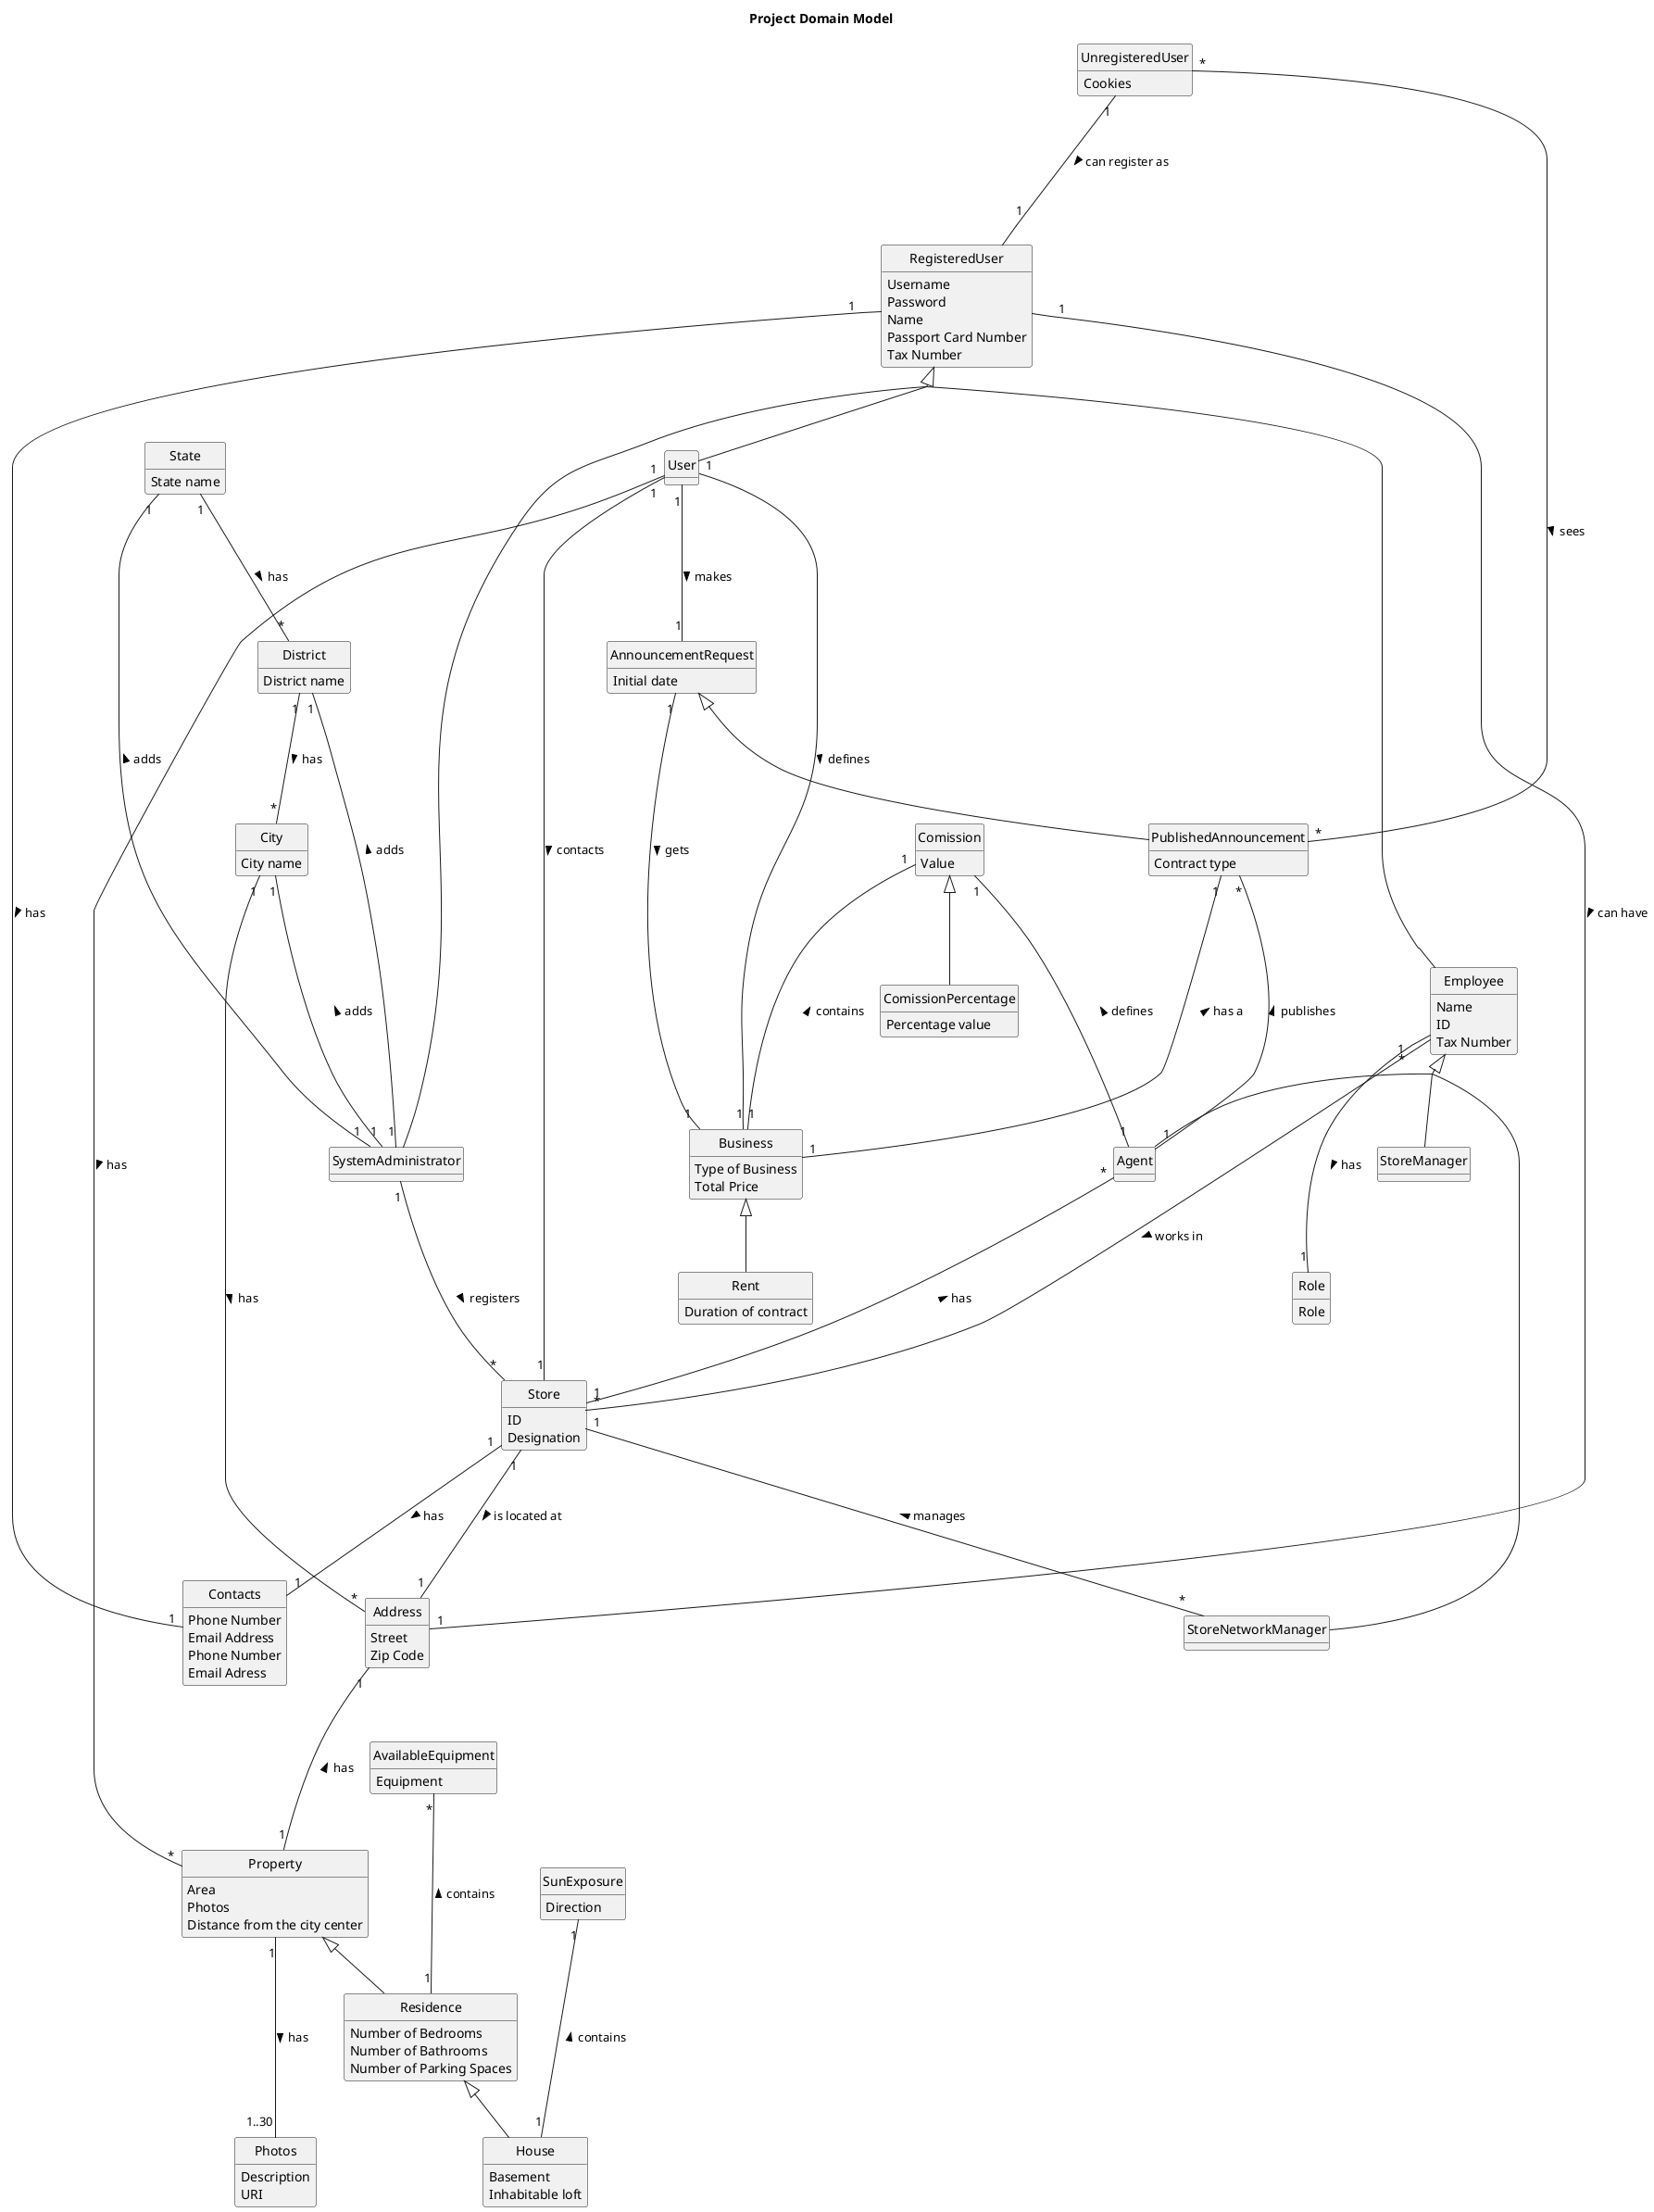 @startuml

skinparam groupInheritance 2
skinparam monochrome true
skinparam packageStyle rectangle
skinparam shadowing false
skinparam classAttributeIconSize 0

hide circle
hide methods

title Project Domain Model

class UnregisteredUser {
    Cookies
}

class Contacts {
    Phone Number
    Email Address
}

class State {
    State name
}

class RegisteredUser {
    Username
    Password
    Name
    Passport Card Number
    Tax Number
}

class District {
    District name
}

class City {
    City name
}

class Address {
    Street
    Zip Code
}

class Contacts {
    Phone Number
    Email Adress
}

class Store {
    ID
    Designation
}

class Employee {
    Name
    ID
    Tax Number
}

class Role {
    Role
}

class Photos {
    Description
    URI
}

class AvailableEquipment {
    Equipment
}

class ComissionPercentage {
    Percentage value
}

class Rent {
    Duration of contract
}

class AnnouncementRequest {
    Initial date
}

class PublishedAnnouncement {
    Contract type
}

class Business {
    Type of Business
    Total Price
}

class Residence {
    Number of Bedrooms
    Number of Bathrooms
    Number of Parking Spaces
}

class Property {
    Area
    Photos
    Distance from the city center
}

class House {
    Basement
    Inhabitable loft
}

class SunExposure {
    Direction
}

class Comission {
    Value
}

UnregisteredUser "1" --- "1" RegisteredUser : can register as >
UnregisteredUser "*" --- "*" PublishedAnnouncement: sees >
PublishedAnnouncement "*" --- "1" Agent: publishes <
PublishedAnnouncement "1" --- "1" Business: has a <
RegisteredUser "1" --- "1" Address : can have >
RegisteredUser "1" --- "1" Contacts : has >
Comission "1" --- "1" Agent: defines <
Comission "1" --- "1" Business: contains <
Store "1" --- "1" Address: is located at >
Store "1" --- "1" Contacts: has >
Store "1" --- "*" StoreNetworkManager : manages <
State "1" --- "*" District : has >
State "1" --- "1" SystemAdministrator: adds <
City "1" --- "1" SystemAdministrator: adds <
District "1" --- "1" SystemAdministrator: adds <
SystemAdministrator "1" --- "*" Store: registers >
Employee "*" --- "1" Role : has >
Employee "1" -- "*" Store : works in >
User "1" --- "*" Property: has >
User "1" --- "1" Store: contacts >
User "1" --- "1" Business: defines >
User "1" --- "1" AnnouncementRequest: makes >
District "1" --- "*" City : has >
City "1" --- "*" Address : has >
SunExposure "1" --- "1" House: contains <
Address "1" --- "1" Property: has <
Agent "*" --- "1" Store: has <
AvailableEquipment "*" --- "1" Residence: contains <
Property "1" --- "1..30" Photos: has >
Business "1" --- "1" AnnouncementRequest: gets <


Comission <|-- ComissionPercentage
Business <|-- Rent
Employee <|-- Agent
Employee <|-- StoreNetworkManager
Employee <|-- StoreManager
Residence <|-- House
Property <|-- Residence
RegisteredUser <|-- Employee
RegisteredUser <|-- SystemAdministrator
RegisteredUser <|-- User
AnnouncementRequest  <|---  PublishedAnnouncement

@enduml